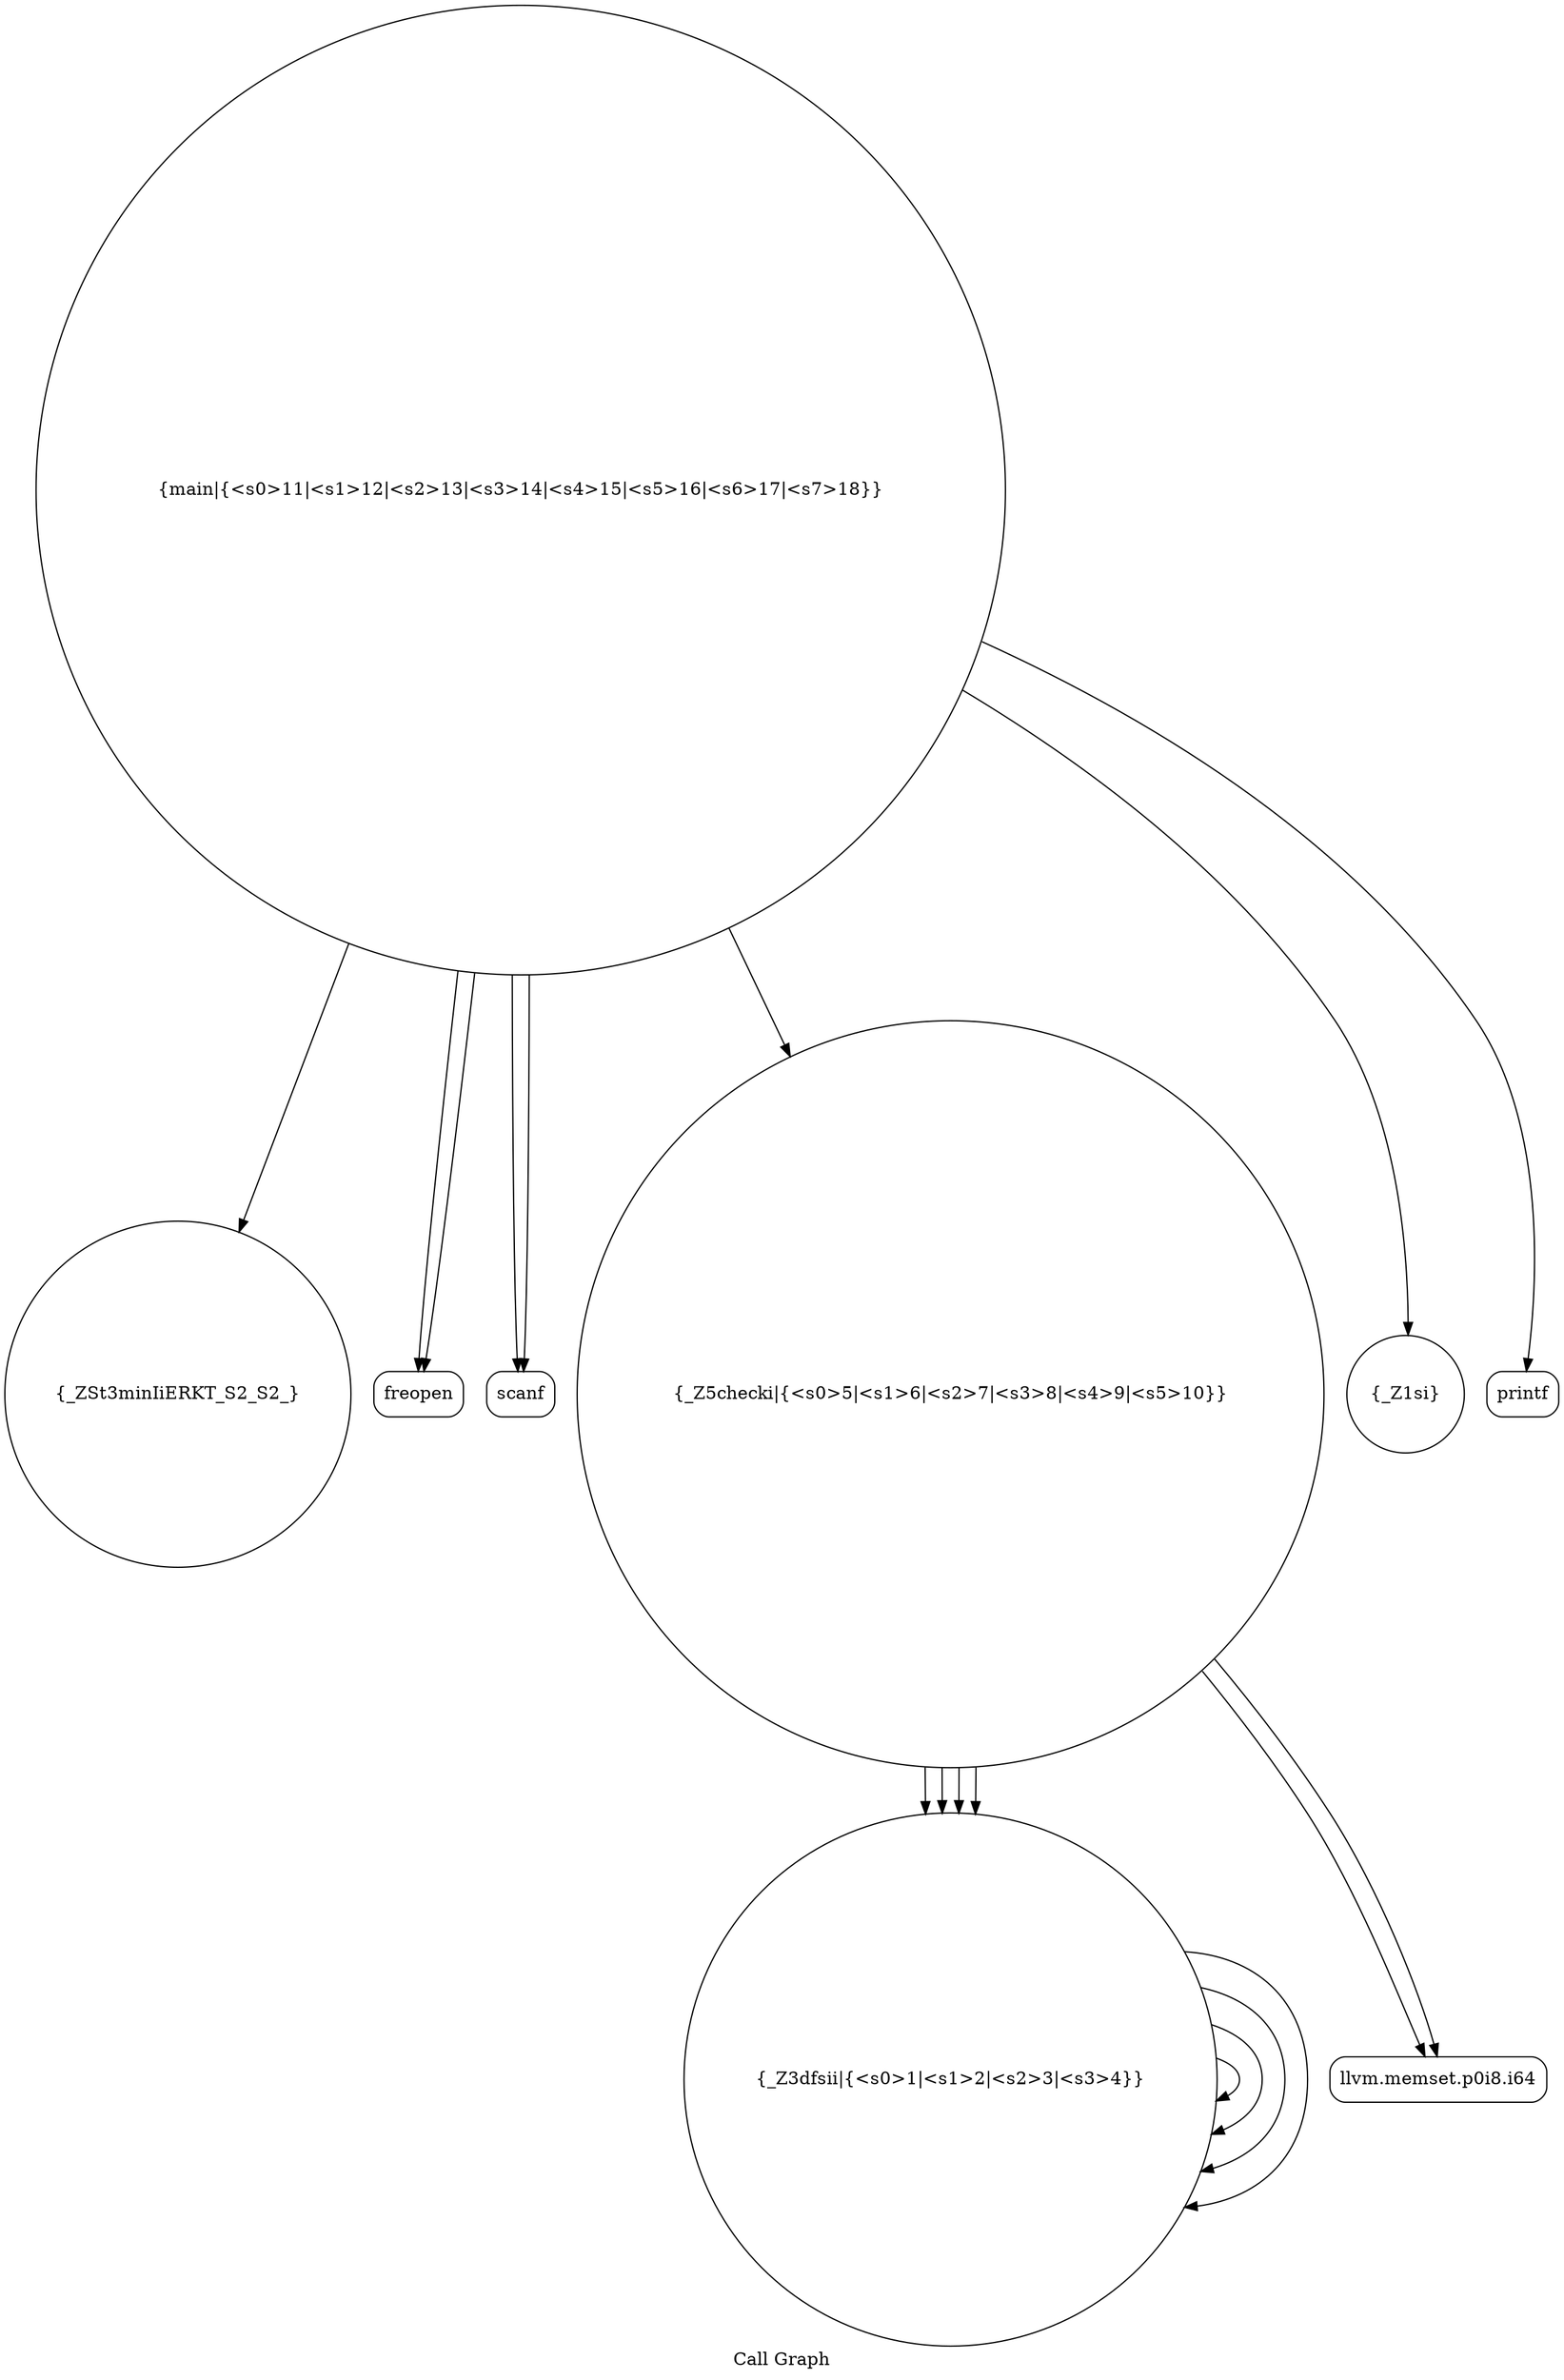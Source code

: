digraph "Call Graph" {
	label="Call Graph";

	Node0x5610eedbb8b0 [shape=record,shape=circle,label="{_Z3dfsii|{<s0>1|<s1>2|<s2>3|<s3>4}}"];
	Node0x5610eedbb8b0:s0 -> Node0x5610eedbb8b0[color=black];
	Node0x5610eedbb8b0:s1 -> Node0x5610eedbb8b0[color=black];
	Node0x5610eedbb8b0:s2 -> Node0x5610eedbb8b0[color=black];
	Node0x5610eedbb8b0:s3 -> Node0x5610eedbb8b0[color=black];
	Node0x5610eedbc040 [shape=record,shape=circle,label="{_ZSt3minIiERKT_S2_S2_}"];
	Node0x5610eedbbdc0 [shape=record,shape=Mrecord,label="{llvm.memset.p0i8.i64}"];
	Node0x5610eedbbec0 [shape=record,shape=circle,label="{main|{<s0>11|<s1>12|<s2>13|<s3>14|<s4>15|<s5>16|<s6>17|<s7>18}}"];
	Node0x5610eedbbec0:s0 -> Node0x5610eedbbf40[color=black];
	Node0x5610eedbbec0:s1 -> Node0x5610eedbbf40[color=black];
	Node0x5610eedbbec0:s2 -> Node0x5610eedbbfc0[color=black];
	Node0x5610eedbbec0:s3 -> Node0x5610eedbbfc0[color=black];
	Node0x5610eedbbec0:s4 -> Node0x5610eedbbd40[color=black];
	Node0x5610eedbbec0:s5 -> Node0x5610eedbbe40[color=black];
	Node0x5610eedbbec0:s6 -> Node0x5610eedbc040[color=black];
	Node0x5610eedbbec0:s7 -> Node0x5610eedbc0c0[color=black];
	Node0x5610eedbbfc0 [shape=record,shape=Mrecord,label="{scanf}"];
	Node0x5610eedbbd40 [shape=record,shape=circle,label="{_Z5checki|{<s0>5|<s1>6|<s2>7|<s3>8|<s4>9|<s5>10}}"];
	Node0x5610eedbbd40:s0 -> Node0x5610eedbbdc0[color=black];
	Node0x5610eedbbd40:s1 -> Node0x5610eedbbdc0[color=black];
	Node0x5610eedbbd40:s2 -> Node0x5610eedbb8b0[color=black];
	Node0x5610eedbbd40:s3 -> Node0x5610eedbb8b0[color=black];
	Node0x5610eedbbd40:s4 -> Node0x5610eedbb8b0[color=black];
	Node0x5610eedbbd40:s5 -> Node0x5610eedbb8b0[color=black];
	Node0x5610eedbc0c0 [shape=record,shape=Mrecord,label="{printf}"];
	Node0x5610eedbbe40 [shape=record,shape=circle,label="{_Z1si}"];
	Node0x5610eedbbf40 [shape=record,shape=Mrecord,label="{freopen}"];
}

